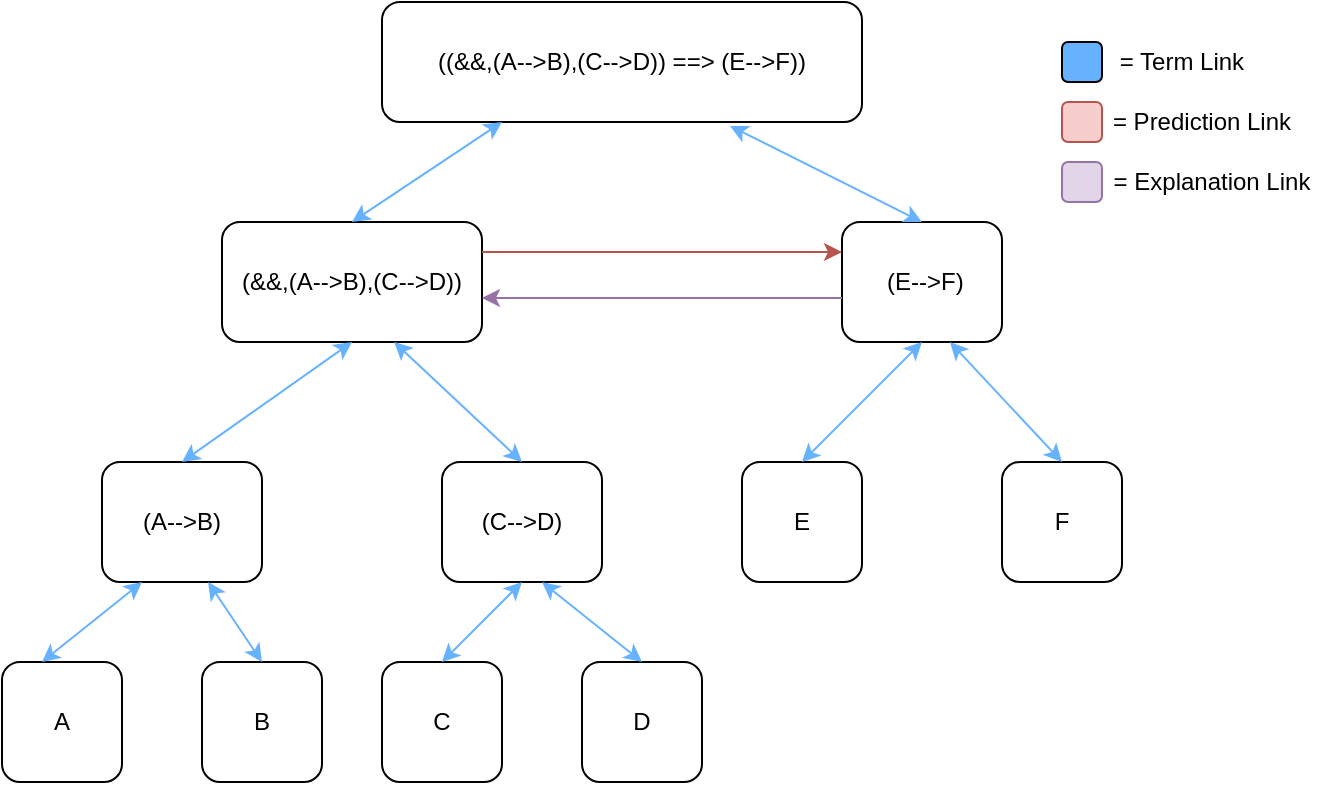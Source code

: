 <mxfile version="14.7.0" type="device"><diagram id="w7f5sULCflXGYujnPXfH" name="Page-1"><mxGraphModel dx="1422" dy="791" grid="1" gridSize="10" guides="1" tooltips="1" connect="1" arrows="1" fold="1" page="1" pageScale="1" pageWidth="850" pageHeight="1100" math="0" shadow="0"><root><mxCell id="0"/><mxCell id="1" parent="0"/><mxCell id="IWONTkMTqsrCu2BpIIA3-1" value="((&amp;amp;&amp;amp;,(A--&amp;gt;B),(C--&amp;gt;D)) ==&amp;gt; (E--&amp;gt;F))" style="rounded=1;whiteSpace=wrap;html=1;" vertex="1" parent="1"><mxGeometry x="280" y="60" width="240" height="60" as="geometry"/></mxCell><mxCell id="IWONTkMTqsrCu2BpIIA3-2" value="(&amp;amp;&amp;amp;,(A--&amp;gt;B),(C--&amp;gt;D))" style="rounded=1;whiteSpace=wrap;html=1;" vertex="1" parent="1"><mxGeometry x="200" y="170" width="130" height="60" as="geometry"/></mxCell><mxCell id="IWONTkMTqsrCu2BpIIA3-3" value="&amp;nbsp;(E--&amp;gt;F)" style="rounded=1;whiteSpace=wrap;html=1;" vertex="1" parent="1"><mxGeometry x="510" y="170" width="80" height="60" as="geometry"/></mxCell><mxCell id="IWONTkMTqsrCu2BpIIA3-4" value="E" style="rounded=1;whiteSpace=wrap;html=1;" vertex="1" parent="1"><mxGeometry x="460" y="290" width="60" height="60" as="geometry"/></mxCell><mxCell id="IWONTkMTqsrCu2BpIIA3-6" value="F" style="rounded=1;whiteSpace=wrap;html=1;" vertex="1" parent="1"><mxGeometry x="590" y="290" width="60" height="60" as="geometry"/></mxCell><mxCell id="IWONTkMTqsrCu2BpIIA3-7" value="A" style="rounded=1;whiteSpace=wrap;html=1;" vertex="1" parent="1"><mxGeometry x="90" y="390" width="60" height="60" as="geometry"/></mxCell><mxCell id="IWONTkMTqsrCu2BpIIA3-8" value="(A--&amp;gt;B)" style="rounded=1;whiteSpace=wrap;html=1;" vertex="1" parent="1"><mxGeometry x="140" y="290" width="80" height="60" as="geometry"/></mxCell><mxCell id="IWONTkMTqsrCu2BpIIA3-9" value="(C--&amp;gt;D)" style="rounded=1;whiteSpace=wrap;html=1;" vertex="1" parent="1"><mxGeometry x="310" y="290" width="80" height="60" as="geometry"/></mxCell><mxCell id="IWONTkMTqsrCu2BpIIA3-10" value="B" style="rounded=1;whiteSpace=wrap;html=1;" vertex="1" parent="1"><mxGeometry x="190" y="390" width="60" height="60" as="geometry"/></mxCell><mxCell id="IWONTkMTqsrCu2BpIIA3-11" value="C" style="rounded=1;whiteSpace=wrap;html=1;" vertex="1" parent="1"><mxGeometry x="280" y="390" width="60" height="60" as="geometry"/></mxCell><mxCell id="IWONTkMTqsrCu2BpIIA3-12" value="D" style="rounded=1;whiteSpace=wrap;html=1;" vertex="1" parent="1"><mxGeometry x="380" y="390" width="60" height="60" as="geometry"/></mxCell><mxCell id="IWONTkMTqsrCu2BpIIA3-13" value="" style="endArrow=classic;startArrow=classic;html=1;entryX=0.25;entryY=1;entryDx=0;entryDy=0;strokeColor=#66B2FF;" edge="1" parent="1" target="IWONTkMTqsrCu2BpIIA3-8"><mxGeometry width="50" height="50" relative="1" as="geometry"><mxPoint x="110" y="390" as="sourcePoint"/><mxPoint x="160" y="340" as="targetPoint"/></mxGeometry></mxCell><mxCell id="IWONTkMTqsrCu2BpIIA3-14" value="" style="endArrow=classic;startArrow=classic;html=1;exitX=0.5;exitY=0;exitDx=0;exitDy=0;entryX=0.663;entryY=1;entryDx=0;entryDy=0;entryPerimeter=0;strokeColor=#66B2FF;" edge="1" parent="1" source="IWONTkMTqsrCu2BpIIA3-10" target="IWONTkMTqsrCu2BpIIA3-8"><mxGeometry width="50" height="50" relative="1" as="geometry"><mxPoint x="400" y="430" as="sourcePoint"/><mxPoint x="450" y="380" as="targetPoint"/></mxGeometry></mxCell><mxCell id="IWONTkMTqsrCu2BpIIA3-15" value="" style="endArrow=classic;startArrow=classic;html=1;exitX=0.5;exitY=0;exitDx=0;exitDy=0;entryX=0.5;entryY=1;entryDx=0;entryDy=0;strokeColor=#66B2FF;" edge="1" parent="1" source="IWONTkMTqsrCu2BpIIA3-11" target="IWONTkMTqsrCu2BpIIA3-9"><mxGeometry width="50" height="50" relative="1" as="geometry"><mxPoint x="400" y="430" as="sourcePoint"/><mxPoint x="450" y="380" as="targetPoint"/></mxGeometry></mxCell><mxCell id="IWONTkMTqsrCu2BpIIA3-16" value="" style="endArrow=classic;startArrow=classic;html=1;entryX=0.625;entryY=1;entryDx=0;entryDy=0;entryPerimeter=0;strokeColor=#66B2FF;" edge="1" parent="1" target="IWONTkMTqsrCu2BpIIA3-9"><mxGeometry width="50" height="50" relative="1" as="geometry"><mxPoint x="410" y="390" as="sourcePoint"/><mxPoint x="450" y="380" as="targetPoint"/></mxGeometry></mxCell><mxCell id="IWONTkMTqsrCu2BpIIA3-17" value="" style="endArrow=classic;startArrow=classic;html=1;exitX=0.5;exitY=0;exitDx=0;exitDy=0;entryX=0.5;entryY=1;entryDx=0;entryDy=0;strokeColor=#66B2FF;" edge="1" parent="1" source="IWONTkMTqsrCu2BpIIA3-8" target="IWONTkMTqsrCu2BpIIA3-2"><mxGeometry width="50" height="50" relative="1" as="geometry"><mxPoint x="400" y="430" as="sourcePoint"/><mxPoint x="450" y="380" as="targetPoint"/></mxGeometry></mxCell><mxCell id="IWONTkMTqsrCu2BpIIA3-18" value="" style="endArrow=classic;startArrow=classic;html=1;exitX=0.5;exitY=0;exitDx=0;exitDy=0;entryX=0.662;entryY=1;entryDx=0;entryDy=0;entryPerimeter=0;strokeColor=#66B2FF;" edge="1" parent="1" source="IWONTkMTqsrCu2BpIIA3-9" target="IWONTkMTqsrCu2BpIIA3-2"><mxGeometry width="50" height="50" relative="1" as="geometry"><mxPoint x="400" y="430" as="sourcePoint"/><mxPoint x="450" y="380" as="targetPoint"/></mxGeometry></mxCell><mxCell id="IWONTkMTqsrCu2BpIIA3-19" value="" style="endArrow=classic;startArrow=classic;html=1;exitX=0.5;exitY=0;exitDx=0;exitDy=0;entryX=0.5;entryY=1;entryDx=0;entryDy=0;strokeColor=#66B2FF;" edge="1" parent="1" source="IWONTkMTqsrCu2BpIIA3-4" target="IWONTkMTqsrCu2BpIIA3-3"><mxGeometry width="50" height="50" relative="1" as="geometry"><mxPoint x="400" y="430" as="sourcePoint"/><mxPoint x="450" y="380" as="targetPoint"/></mxGeometry></mxCell><mxCell id="IWONTkMTqsrCu2BpIIA3-20" value="" style="endArrow=classic;startArrow=classic;html=1;exitX=0.5;exitY=0;exitDx=0;exitDy=0;strokeColor=#66B2FF;" edge="1" parent="1" source="IWONTkMTqsrCu2BpIIA3-6"><mxGeometry width="50" height="50" relative="1" as="geometry"><mxPoint x="400" y="430" as="sourcePoint"/><mxPoint x="564" y="230" as="targetPoint"/></mxGeometry></mxCell><mxCell id="IWONTkMTqsrCu2BpIIA3-21" value="" style="endArrow=classic;startArrow=classic;html=1;exitX=0.5;exitY=0;exitDx=0;exitDy=0;entryX=0.25;entryY=1;entryDx=0;entryDy=0;strokeColor=#66B2FF;" edge="1" parent="1" source="IWONTkMTqsrCu2BpIIA3-2" target="IWONTkMTqsrCu2BpIIA3-1"><mxGeometry width="50" height="50" relative="1" as="geometry"><mxPoint x="400" y="430" as="sourcePoint"/><mxPoint x="450" y="380" as="targetPoint"/></mxGeometry></mxCell><mxCell id="IWONTkMTqsrCu2BpIIA3-22" value="" style="endArrow=classic;startArrow=classic;html=1;exitX=0.5;exitY=0;exitDx=0;exitDy=0;entryX=0.725;entryY=1.033;entryDx=0;entryDy=0;entryPerimeter=0;strokeColor=#66B2FF;" edge="1" parent="1" source="IWONTkMTqsrCu2BpIIA3-3" target="IWONTkMTqsrCu2BpIIA3-1"><mxGeometry width="50" height="50" relative="1" as="geometry"><mxPoint x="400" y="430" as="sourcePoint"/><mxPoint x="450" y="380" as="targetPoint"/></mxGeometry></mxCell><mxCell id="IWONTkMTqsrCu2BpIIA3-23" value="= Term Link" style="text;html=1;strokeColor=none;fillColor=none;align=center;verticalAlign=middle;whiteSpace=wrap;rounded=0;" vertex="1" parent="1"><mxGeometry x="630" y="80" width="100" height="20" as="geometry"/></mxCell><mxCell id="IWONTkMTqsrCu2BpIIA3-24" value="" style="rounded=1;whiteSpace=wrap;html=1;fillColor=#66B2FF;" vertex="1" parent="1"><mxGeometry x="620" y="80" width="20" height="20" as="geometry"/></mxCell><mxCell id="IWONTkMTqsrCu2BpIIA3-25" value="= Prediction Link" style="text;html=1;strokeColor=none;fillColor=none;align=center;verticalAlign=middle;whiteSpace=wrap;rounded=0;" vertex="1" parent="1"><mxGeometry x="640" y="110" width="100" height="20" as="geometry"/></mxCell><mxCell id="IWONTkMTqsrCu2BpIIA3-26" value="" style="rounded=1;whiteSpace=wrap;html=1;fillColor=#f8cecc;strokeColor=#b85450;" vertex="1" parent="1"><mxGeometry x="620" y="110" width="20" height="20" as="geometry"/></mxCell><mxCell id="IWONTkMTqsrCu2BpIIA3-27" value="= Explanation Link" style="text;html=1;strokeColor=none;fillColor=none;align=center;verticalAlign=middle;whiteSpace=wrap;rounded=0;" vertex="1" parent="1"><mxGeometry x="630" y="140" width="130" height="20" as="geometry"/></mxCell><mxCell id="IWONTkMTqsrCu2BpIIA3-28" value="" style="rounded=1;whiteSpace=wrap;html=1;fillColor=#e1d5e7;strokeColor=#9673a6;" vertex="1" parent="1"><mxGeometry x="620" y="140" width="20" height="20" as="geometry"/></mxCell><mxCell id="IWONTkMTqsrCu2BpIIA3-29" value="" style="endArrow=classic;html=1;strokeColor=#b85450;exitX=1;exitY=0.25;exitDx=0;exitDy=0;entryX=0;entryY=0.25;entryDx=0;entryDy=0;fillColor=#f8cecc;" edge="1" parent="1" source="IWONTkMTqsrCu2BpIIA3-2" target="IWONTkMTqsrCu2BpIIA3-3"><mxGeometry width="50" height="50" relative="1" as="geometry"><mxPoint x="400" y="430" as="sourcePoint"/><mxPoint x="450" y="380" as="targetPoint"/></mxGeometry></mxCell><mxCell id="IWONTkMTqsrCu2BpIIA3-30" value="" style="endArrow=classic;html=1;strokeColor=#9673a6;fillColor=#e1d5e7;" edge="1" parent="1"><mxGeometry width="50" height="50" relative="1" as="geometry"><mxPoint x="510" y="208" as="sourcePoint"/><mxPoint x="330" y="208" as="targetPoint"/></mxGeometry></mxCell></root></mxGraphModel></diagram></mxfile>